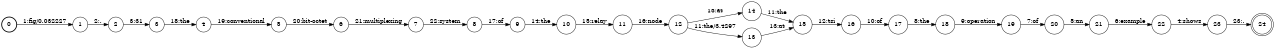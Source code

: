 digraph FST {
rankdir = LR;
size = "8.5,11";
label = "";
center = 1;
orientation = Portrait;
ranksep = "0.4";
nodesep = "0.25";
0 [label = "0", shape = circle, style = bold, fontsize = 14]
	0 -> 1 [label = "1:fig/0.032227", fontsize = 14];
1 [label = "1", shape = circle, style = solid, fontsize = 14]
	1 -> 2 [label = "2:.", fontsize = 14];
2 [label = "2", shape = circle, style = solid, fontsize = 14]
	2 -> 3 [label = "3:31", fontsize = 14];
3 [label = "3", shape = circle, style = solid, fontsize = 14]
	3 -> 4 [label = "18:the", fontsize = 14];
4 [label = "4", shape = circle, style = solid, fontsize = 14]
	4 -> 5 [label = "19:conventional", fontsize = 14];
5 [label = "5", shape = circle, style = solid, fontsize = 14]
	5 -> 6 [label = "20:bit-octet", fontsize = 14];
6 [label = "6", shape = circle, style = solid, fontsize = 14]
	6 -> 7 [label = "21:multiplexing", fontsize = 14];
7 [label = "7", shape = circle, style = solid, fontsize = 14]
	7 -> 8 [label = "22:system", fontsize = 14];
8 [label = "8", shape = circle, style = solid, fontsize = 14]
	8 -> 9 [label = "17:of", fontsize = 14];
9 [label = "9", shape = circle, style = solid, fontsize = 14]
	9 -> 10 [label = "14:the", fontsize = 14];
10 [label = "10", shape = circle, style = solid, fontsize = 14]
	10 -> 11 [label = "15:relay", fontsize = 14];
11 [label = "11", shape = circle, style = solid, fontsize = 14]
	11 -> 12 [label = "16:node", fontsize = 14];
12 [label = "12", shape = circle, style = solid, fontsize = 14]
	12 -> 14 [label = "13:at", fontsize = 14];
	12 -> 13 [label = "11:the/3.4297", fontsize = 14];
13 [label = "13", shape = circle, style = solid, fontsize = 14]
	13 -> 15 [label = "13:at", fontsize = 14];
14 [label = "14", shape = circle, style = solid, fontsize = 14]
	14 -> 15 [label = "11:the", fontsize = 14];
15 [label = "15", shape = circle, style = solid, fontsize = 14]
	15 -> 16 [label = "12:tsi", fontsize = 14];
16 [label = "16", shape = circle, style = solid, fontsize = 14]
	16 -> 17 [label = "10:of", fontsize = 14];
17 [label = "17", shape = circle, style = solid, fontsize = 14]
	17 -> 18 [label = "8:the", fontsize = 14];
18 [label = "18", shape = circle, style = solid, fontsize = 14]
	18 -> 19 [label = "9:operation", fontsize = 14];
19 [label = "19", shape = circle, style = solid, fontsize = 14]
	19 -> 20 [label = "7:of", fontsize = 14];
20 [label = "20", shape = circle, style = solid, fontsize = 14]
	20 -> 21 [label = "5:an", fontsize = 14];
21 [label = "21", shape = circle, style = solid, fontsize = 14]
	21 -> 22 [label = "6:example", fontsize = 14];
22 [label = "22", shape = circle, style = solid, fontsize = 14]
	22 -> 23 [label = "4:shows", fontsize = 14];
23 [label = "23", shape = circle, style = solid, fontsize = 14]
	23 -> 24 [label = "23:.", fontsize = 14];
24 [label = "24", shape = doublecircle, style = solid, fontsize = 14]
}
